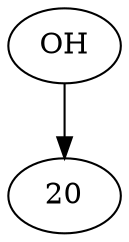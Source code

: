 
digraph "huh"
{
 /* in subgraph attrib is possible */
 subgraph "bar1" { 10[label="oh"] }[label="f1"]

 /* in a edge the attrib is not possible */
 subgraph "bar2" { 10[label="OH"] } -> 20
}

